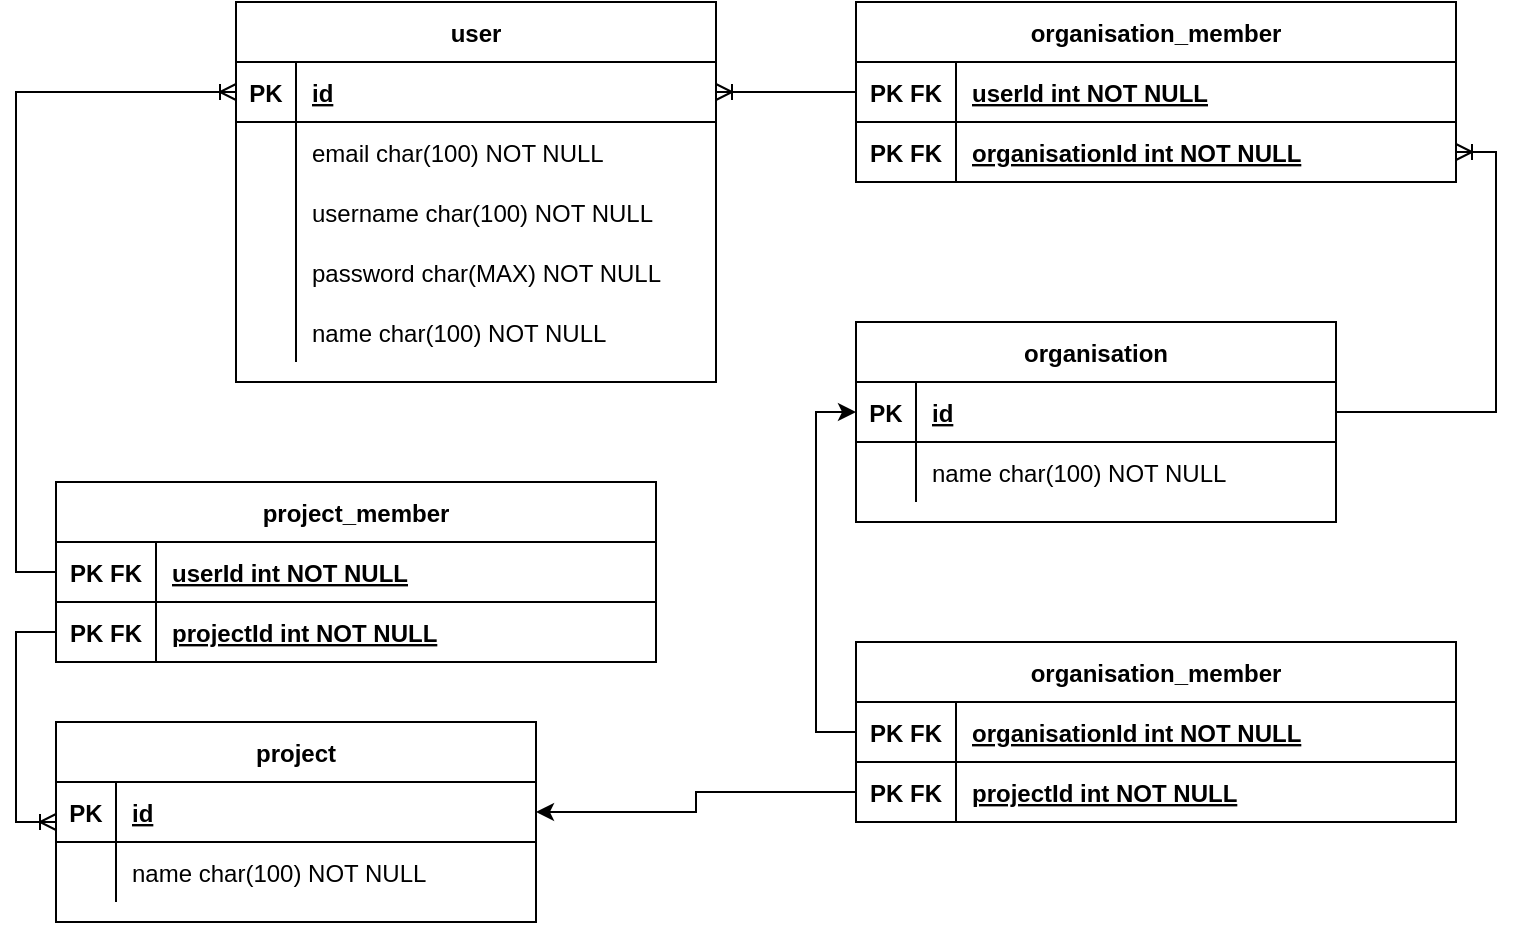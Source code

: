<mxfile version="14.2.7" type="onedrive"><diagram id="xgj4jZMz4dkBvyIzLgxQ" name="Page-1"><mxGraphModel dx="2021" dy="1155" grid="1" gridSize="10" guides="1" tooltips="1" connect="1" arrows="1" fold="1" page="1" pageScale="1" pageWidth="827" pageHeight="1169" math="0" shadow="0"><root><mxCell id="0"/><mxCell id="1" parent="0"/><mxCell id="4J1fDegy4bOCSST7onML-1" value="project" style="shape=table;startSize=30;container=1;collapsible=1;childLayout=tableLayout;fixedRows=1;rowLines=0;fontStyle=1;align=center;resizeLast=1;" parent="1" vertex="1"><mxGeometry x="40" y="400" width="240" height="100" as="geometry"/></mxCell><mxCell id="4J1fDegy4bOCSST7onML-2" value="" style="shape=partialRectangle;collapsible=0;dropTarget=0;pointerEvents=0;fillColor=none;top=0;left=0;bottom=1;right=0;points=[[0,0.5],[1,0.5]];portConstraint=eastwest;" parent="4J1fDegy4bOCSST7onML-1" vertex="1"><mxGeometry y="30" width="240" height="30" as="geometry"/></mxCell><mxCell id="4J1fDegy4bOCSST7onML-3" value="PK" style="shape=partialRectangle;connectable=0;fillColor=none;top=0;left=0;bottom=0;right=0;fontStyle=1;overflow=hidden;" parent="4J1fDegy4bOCSST7onML-2" vertex="1"><mxGeometry width="30" height="30" as="geometry"/></mxCell><mxCell id="4J1fDegy4bOCSST7onML-4" value="id" style="shape=partialRectangle;connectable=0;fillColor=none;top=0;left=0;bottom=0;right=0;align=left;spacingLeft=6;fontStyle=5;overflow=hidden;" parent="4J1fDegy4bOCSST7onML-2" vertex="1"><mxGeometry x="30" width="210" height="30" as="geometry"/></mxCell><mxCell id="4J1fDegy4bOCSST7onML-5" value="" style="shape=partialRectangle;collapsible=0;dropTarget=0;pointerEvents=0;fillColor=none;top=0;left=0;bottom=0;right=0;points=[[0,0.5],[1,0.5]];portConstraint=eastwest;" parent="4J1fDegy4bOCSST7onML-1" vertex="1"><mxGeometry y="60" width="240" height="30" as="geometry"/></mxCell><mxCell id="4J1fDegy4bOCSST7onML-6" value="" style="shape=partialRectangle;connectable=0;fillColor=none;top=0;left=0;bottom=0;right=0;editable=1;overflow=hidden;" parent="4J1fDegy4bOCSST7onML-5" vertex="1"><mxGeometry width="30" height="30" as="geometry"/></mxCell><mxCell id="4J1fDegy4bOCSST7onML-7" value="name char(100) NOT NULL" style="shape=partialRectangle;connectable=0;fillColor=none;top=0;left=0;bottom=0;right=0;align=left;spacingLeft=6;overflow=hidden;" parent="4J1fDegy4bOCSST7onML-5" vertex="1"><mxGeometry x="30" width="210" height="30" as="geometry"/></mxCell><mxCell id="zQQ0-Q1vPtA4NBPoMvPI-4" value="user" style="shape=table;startSize=30;container=1;collapsible=1;childLayout=tableLayout;fixedRows=1;rowLines=0;fontStyle=1;align=center;resizeLast=1;" parent="1" vertex="1"><mxGeometry x="130" y="40" width="240" height="190" as="geometry"/></mxCell><mxCell id="zQQ0-Q1vPtA4NBPoMvPI-5" value="" style="shape=partialRectangle;collapsible=0;dropTarget=0;pointerEvents=0;fillColor=none;top=0;left=0;bottom=1;right=0;points=[[0,0.5],[1,0.5]];portConstraint=eastwest;" parent="zQQ0-Q1vPtA4NBPoMvPI-4" vertex="1"><mxGeometry y="30" width="240" height="30" as="geometry"/></mxCell><mxCell id="zQQ0-Q1vPtA4NBPoMvPI-6" value="PK" style="shape=partialRectangle;connectable=0;fillColor=none;top=0;left=0;bottom=0;right=0;fontStyle=1;overflow=hidden;" parent="zQQ0-Q1vPtA4NBPoMvPI-5" vertex="1"><mxGeometry width="30" height="30" as="geometry"/></mxCell><mxCell id="zQQ0-Q1vPtA4NBPoMvPI-7" value="id" style="shape=partialRectangle;connectable=0;fillColor=none;top=0;left=0;bottom=0;right=0;align=left;spacingLeft=6;fontStyle=5;overflow=hidden;" parent="zQQ0-Q1vPtA4NBPoMvPI-5" vertex="1"><mxGeometry x="30" width="210" height="30" as="geometry"/></mxCell><mxCell id="zQQ0-Q1vPtA4NBPoMvPI-8" value="" style="shape=partialRectangle;collapsible=0;dropTarget=0;pointerEvents=0;fillColor=none;top=0;left=0;bottom=0;right=0;points=[[0,0.5],[1,0.5]];portConstraint=eastwest;" parent="zQQ0-Q1vPtA4NBPoMvPI-4" vertex="1"><mxGeometry y="60" width="240" height="30" as="geometry"/></mxCell><mxCell id="zQQ0-Q1vPtA4NBPoMvPI-9" value="" style="shape=partialRectangle;connectable=0;fillColor=none;top=0;left=0;bottom=0;right=0;editable=1;overflow=hidden;" parent="zQQ0-Q1vPtA4NBPoMvPI-8" vertex="1"><mxGeometry width="30" height="30" as="geometry"/></mxCell><mxCell id="zQQ0-Q1vPtA4NBPoMvPI-10" value="email char(100) NOT NULL" style="shape=partialRectangle;connectable=0;fillColor=none;top=0;left=0;bottom=0;right=0;align=left;spacingLeft=6;overflow=hidden;" parent="zQQ0-Q1vPtA4NBPoMvPI-8" vertex="1"><mxGeometry x="30" width="210" height="30" as="geometry"/></mxCell><mxCell id="zQQ0-Q1vPtA4NBPoMvPI-11" value="" style="shape=partialRectangle;collapsible=0;dropTarget=0;pointerEvents=0;fillColor=none;top=0;left=0;bottom=0;right=0;points=[[0,0.5],[1,0.5]];portConstraint=eastwest;" parent="zQQ0-Q1vPtA4NBPoMvPI-4" vertex="1"><mxGeometry y="90" width="240" height="30" as="geometry"/></mxCell><mxCell id="zQQ0-Q1vPtA4NBPoMvPI-12" value="" style="shape=partialRectangle;connectable=0;fillColor=none;top=0;left=0;bottom=0;right=0;editable=1;overflow=hidden;" parent="zQQ0-Q1vPtA4NBPoMvPI-11" vertex="1"><mxGeometry width="30" height="30" as="geometry"/></mxCell><mxCell id="zQQ0-Q1vPtA4NBPoMvPI-13" value="username char(100) NOT NULL" style="shape=partialRectangle;connectable=0;fillColor=none;top=0;left=0;bottom=0;right=0;align=left;spacingLeft=6;overflow=hidden;" parent="zQQ0-Q1vPtA4NBPoMvPI-11" vertex="1"><mxGeometry x="30" width="210" height="30" as="geometry"/></mxCell><mxCell id="zQQ0-Q1vPtA4NBPoMvPI-14" value="" style="shape=partialRectangle;collapsible=0;dropTarget=0;pointerEvents=0;fillColor=none;top=0;left=0;bottom=0;right=0;points=[[0,0.5],[1,0.5]];portConstraint=eastwest;" parent="zQQ0-Q1vPtA4NBPoMvPI-4" vertex="1"><mxGeometry y="120" width="240" height="30" as="geometry"/></mxCell><mxCell id="zQQ0-Q1vPtA4NBPoMvPI-15" value="" style="shape=partialRectangle;connectable=0;fillColor=none;top=0;left=0;bottom=0;right=0;editable=1;overflow=hidden;" parent="zQQ0-Q1vPtA4NBPoMvPI-14" vertex="1"><mxGeometry width="30" height="30" as="geometry"/></mxCell><mxCell id="zQQ0-Q1vPtA4NBPoMvPI-16" value="password char(MAX) NOT NULL" style="shape=partialRectangle;connectable=0;fillColor=none;top=0;left=0;bottom=0;right=0;align=left;spacingLeft=6;overflow=hidden;" parent="zQQ0-Q1vPtA4NBPoMvPI-14" vertex="1"><mxGeometry x="30" width="210" height="30" as="geometry"/></mxCell><mxCell id="zQQ0-Q1vPtA4NBPoMvPI-17" value="" style="shape=partialRectangle;collapsible=0;dropTarget=0;pointerEvents=0;fillColor=none;top=0;left=0;bottom=0;right=0;points=[[0,0.5],[1,0.5]];portConstraint=eastwest;" parent="zQQ0-Q1vPtA4NBPoMvPI-4" vertex="1"><mxGeometry y="150" width="240" height="30" as="geometry"/></mxCell><mxCell id="zQQ0-Q1vPtA4NBPoMvPI-18" value="" style="shape=partialRectangle;connectable=0;fillColor=none;top=0;left=0;bottom=0;right=0;editable=1;overflow=hidden;" parent="zQQ0-Q1vPtA4NBPoMvPI-17" vertex="1"><mxGeometry width="30" height="30" as="geometry"/></mxCell><mxCell id="zQQ0-Q1vPtA4NBPoMvPI-19" value="name char(100) NOT NULL" style="shape=partialRectangle;connectable=0;fillColor=none;top=0;left=0;bottom=0;right=0;align=left;spacingLeft=6;overflow=hidden;" parent="zQQ0-Q1vPtA4NBPoMvPI-17" vertex="1"><mxGeometry x="30" width="210" height="30" as="geometry"/></mxCell><mxCell id="zQQ0-Q1vPtA4NBPoMvPI-20" value="organisation" style="shape=table;startSize=30;container=1;collapsible=1;childLayout=tableLayout;fixedRows=1;rowLines=0;fontStyle=1;align=center;resizeLast=1;" parent="1" vertex="1"><mxGeometry x="440" y="200" width="240" height="100" as="geometry"/></mxCell><mxCell id="zQQ0-Q1vPtA4NBPoMvPI-21" value="" style="shape=partialRectangle;collapsible=0;dropTarget=0;pointerEvents=0;fillColor=none;top=0;left=0;bottom=1;right=0;points=[[0,0.5],[1,0.5]];portConstraint=eastwest;" parent="zQQ0-Q1vPtA4NBPoMvPI-20" vertex="1"><mxGeometry y="30" width="240" height="30" as="geometry"/></mxCell><mxCell id="zQQ0-Q1vPtA4NBPoMvPI-22" value="PK" style="shape=partialRectangle;connectable=0;fillColor=none;top=0;left=0;bottom=0;right=0;fontStyle=1;overflow=hidden;" parent="zQQ0-Q1vPtA4NBPoMvPI-21" vertex="1"><mxGeometry width="30" height="30" as="geometry"/></mxCell><mxCell id="zQQ0-Q1vPtA4NBPoMvPI-23" value="id" style="shape=partialRectangle;connectable=0;fillColor=none;top=0;left=0;bottom=0;right=0;align=left;spacingLeft=6;fontStyle=5;overflow=hidden;" parent="zQQ0-Q1vPtA4NBPoMvPI-21" vertex="1"><mxGeometry x="30" width="210" height="30" as="geometry"/></mxCell><mxCell id="zQQ0-Q1vPtA4NBPoMvPI-24" value="" style="shape=partialRectangle;collapsible=0;dropTarget=0;pointerEvents=0;fillColor=none;top=0;left=0;bottom=0;right=0;points=[[0,0.5],[1,0.5]];portConstraint=eastwest;" parent="zQQ0-Q1vPtA4NBPoMvPI-20" vertex="1"><mxGeometry y="60" width="240" height="30" as="geometry"/></mxCell><mxCell id="zQQ0-Q1vPtA4NBPoMvPI-25" value="" style="shape=partialRectangle;connectable=0;fillColor=none;top=0;left=0;bottom=0;right=0;editable=1;overflow=hidden;" parent="zQQ0-Q1vPtA4NBPoMvPI-24" vertex="1"><mxGeometry width="30" height="30" as="geometry"/></mxCell><mxCell id="zQQ0-Q1vPtA4NBPoMvPI-26" value="name char(100) NOT NULL" style="shape=partialRectangle;connectable=0;fillColor=none;top=0;left=0;bottom=0;right=0;align=left;spacingLeft=6;overflow=hidden;" parent="zQQ0-Q1vPtA4NBPoMvPI-24" vertex="1"><mxGeometry x="30" width="210" height="30" as="geometry"/></mxCell><mxCell id="zQQ0-Q1vPtA4NBPoMvPI-27" value="organisation_member" style="shape=table;startSize=30;container=1;collapsible=1;childLayout=tableLayout;fixedRows=1;rowLines=0;fontStyle=1;align=center;resizeLast=1;" parent="1" vertex="1"><mxGeometry x="440" y="40" width="300" height="90" as="geometry"><mxRectangle x="440" y="40" width="160" height="30" as="alternateBounds"/></mxGeometry></mxCell><mxCell id="zQQ0-Q1vPtA4NBPoMvPI-28" value="" style="shape=partialRectangle;collapsible=0;dropTarget=0;pointerEvents=0;fillColor=none;top=0;left=0;bottom=1;right=0;points=[[0,0.5],[1,0.5]];portConstraint=eastwest;" parent="zQQ0-Q1vPtA4NBPoMvPI-27" vertex="1"><mxGeometry y="30" width="300" height="30" as="geometry"/></mxCell><mxCell id="zQQ0-Q1vPtA4NBPoMvPI-29" value="PK FK" style="shape=partialRectangle;connectable=0;fillColor=none;top=0;left=0;bottom=0;right=0;fontStyle=1;overflow=hidden;" parent="zQQ0-Q1vPtA4NBPoMvPI-28" vertex="1"><mxGeometry width="50" height="30" as="geometry"/></mxCell><mxCell id="zQQ0-Q1vPtA4NBPoMvPI-30" value="userId int NOT NULL" style="shape=partialRectangle;connectable=0;fillColor=none;top=0;left=0;bottom=0;right=0;align=left;spacingLeft=6;fontStyle=5;overflow=hidden;" parent="zQQ0-Q1vPtA4NBPoMvPI-28" vertex="1"><mxGeometry x="50" width="250" height="30" as="geometry"/></mxCell><mxCell id="zQQ0-Q1vPtA4NBPoMvPI-34" value="" style="shape=partialRectangle;collapsible=0;dropTarget=0;pointerEvents=0;fillColor=none;top=0;left=0;bottom=1;right=0;points=[[0,0.5],[1,0.5]];portConstraint=eastwest;" parent="zQQ0-Q1vPtA4NBPoMvPI-27" vertex="1"><mxGeometry y="60" width="300" height="30" as="geometry"/></mxCell><mxCell id="zQQ0-Q1vPtA4NBPoMvPI-35" value="PK FK" style="shape=partialRectangle;connectable=0;fillColor=none;top=0;left=0;bottom=0;right=0;fontStyle=1;overflow=hidden;" parent="zQQ0-Q1vPtA4NBPoMvPI-34" vertex="1"><mxGeometry width="50" height="30" as="geometry"/></mxCell><mxCell id="zQQ0-Q1vPtA4NBPoMvPI-36" value="organisationId int NOT NULL" style="shape=partialRectangle;connectable=0;fillColor=none;top=0;left=0;bottom=0;right=0;align=left;spacingLeft=6;fontStyle=5;overflow=hidden;" parent="zQQ0-Q1vPtA4NBPoMvPI-34" vertex="1"><mxGeometry x="50" width="250" height="30" as="geometry"/></mxCell><mxCell id="zQQ0-Q1vPtA4NBPoMvPI-40" style="edgeStyle=orthogonalEdgeStyle;rounded=0;orthogonalLoop=1;jettySize=auto;html=1;exitX=1;exitY=0.5;exitDx=0;exitDy=0;entryX=1;entryY=0.5;entryDx=0;entryDy=0;endArrow=ERoneToMany;endFill=0;" parent="1" source="zQQ0-Q1vPtA4NBPoMvPI-21" target="zQQ0-Q1vPtA4NBPoMvPI-34" edge="1"><mxGeometry relative="1" as="geometry"/></mxCell><mxCell id="zQQ0-Q1vPtA4NBPoMvPI-41" style="edgeStyle=orthogonalEdgeStyle;rounded=0;orthogonalLoop=1;jettySize=auto;html=1;exitX=0;exitY=0.5;exitDx=0;exitDy=0;entryX=1;entryY=0.5;entryDx=0;entryDy=0;endArrow=ERoneToMany;endFill=0;" parent="1" source="zQQ0-Q1vPtA4NBPoMvPI-28" target="zQQ0-Q1vPtA4NBPoMvPI-5" edge="1"><mxGeometry relative="1" as="geometry"/></mxCell><mxCell id="zQQ0-Q1vPtA4NBPoMvPI-49" value="project_member" style="shape=table;startSize=30;container=1;collapsible=1;childLayout=tableLayout;fixedRows=1;rowLines=0;fontStyle=1;align=center;resizeLast=1;" parent="1" vertex="1"><mxGeometry x="40" y="280" width="300" height="90" as="geometry"/></mxCell><mxCell id="zQQ0-Q1vPtA4NBPoMvPI-50" value="" style="shape=partialRectangle;collapsible=0;dropTarget=0;pointerEvents=0;fillColor=none;top=0;left=0;bottom=1;right=0;points=[[0,0.5],[1,0.5]];portConstraint=eastwest;" parent="zQQ0-Q1vPtA4NBPoMvPI-49" vertex="1"><mxGeometry y="30" width="300" height="30" as="geometry"/></mxCell><mxCell id="zQQ0-Q1vPtA4NBPoMvPI-51" value="PK FK" style="shape=partialRectangle;connectable=0;fillColor=none;top=0;left=0;bottom=0;right=0;fontStyle=1;overflow=hidden;" parent="zQQ0-Q1vPtA4NBPoMvPI-50" vertex="1"><mxGeometry width="50" height="30" as="geometry"/></mxCell><mxCell id="zQQ0-Q1vPtA4NBPoMvPI-52" value="userId int NOT NULL" style="shape=partialRectangle;connectable=0;fillColor=none;top=0;left=0;bottom=0;right=0;align=left;spacingLeft=6;fontStyle=5;overflow=hidden;" parent="zQQ0-Q1vPtA4NBPoMvPI-50" vertex="1"><mxGeometry x="50" width="250" height="30" as="geometry"/></mxCell><mxCell id="zQQ0-Q1vPtA4NBPoMvPI-53" value="" style="shape=partialRectangle;collapsible=0;dropTarget=0;pointerEvents=0;fillColor=none;top=0;left=0;bottom=1;right=0;points=[[0,0.5],[1,0.5]];portConstraint=eastwest;" parent="zQQ0-Q1vPtA4NBPoMvPI-49" vertex="1"><mxGeometry y="60" width="300" height="30" as="geometry"/></mxCell><mxCell id="zQQ0-Q1vPtA4NBPoMvPI-54" value="PK FK" style="shape=partialRectangle;connectable=0;fillColor=none;top=0;left=0;bottom=0;right=0;fontStyle=1;overflow=hidden;" parent="zQQ0-Q1vPtA4NBPoMvPI-53" vertex="1"><mxGeometry width="50" height="30" as="geometry"/></mxCell><mxCell id="zQQ0-Q1vPtA4NBPoMvPI-55" value="projectId int NOT NULL" style="shape=partialRectangle;connectable=0;fillColor=none;top=0;left=0;bottom=0;right=0;align=left;spacingLeft=6;fontStyle=5;overflow=hidden;" parent="zQQ0-Q1vPtA4NBPoMvPI-53" vertex="1"><mxGeometry x="50" width="250" height="30" as="geometry"/></mxCell><mxCell id="zQQ0-Q1vPtA4NBPoMvPI-57" style="edgeStyle=orthogonalEdgeStyle;rounded=0;orthogonalLoop=1;jettySize=auto;html=1;exitX=0;exitY=0.5;exitDx=0;exitDy=0;entryX=0;entryY=0.5;entryDx=0;entryDy=0;endArrow=ERoneToMany;endFill=0;" parent="1" source="zQQ0-Q1vPtA4NBPoMvPI-50" target="zQQ0-Q1vPtA4NBPoMvPI-5" edge="1"><mxGeometry relative="1" as="geometry"/></mxCell><mxCell id="zQQ0-Q1vPtA4NBPoMvPI-58" style="edgeStyle=orthogonalEdgeStyle;rounded=0;orthogonalLoop=1;jettySize=auto;html=1;exitX=0;exitY=0.5;exitDx=0;exitDy=0;entryX=0;entryY=0.5;entryDx=0;entryDy=0;endArrow=ERoneToMany;endFill=0;" parent="1" source="zQQ0-Q1vPtA4NBPoMvPI-53" target="4J1fDegy4bOCSST7onML-1" edge="1"><mxGeometry relative="1" as="geometry"/></mxCell><mxCell id="T1zHcLkbTY1tNNK5oRYv-1" value="organisation_member" style="shape=table;startSize=30;container=1;collapsible=1;childLayout=tableLayout;fixedRows=1;rowLines=0;fontStyle=1;align=center;resizeLast=1;" parent="1" vertex="1"><mxGeometry x="440" y="360" width="300" height="90" as="geometry"><mxRectangle x="440" y="40" width="160" height="30" as="alternateBounds"/></mxGeometry></mxCell><mxCell id="T1zHcLkbTY1tNNK5oRYv-5" value="" style="shape=partialRectangle;collapsible=0;dropTarget=0;pointerEvents=0;fillColor=none;top=0;left=0;bottom=1;right=0;points=[[0,0.5],[1,0.5]];portConstraint=eastwest;" parent="T1zHcLkbTY1tNNK5oRYv-1" vertex="1"><mxGeometry y="30" width="300" height="30" as="geometry"/></mxCell><mxCell id="T1zHcLkbTY1tNNK5oRYv-6" value="PK FK" style="shape=partialRectangle;connectable=0;fillColor=none;top=0;left=0;bottom=0;right=0;fontStyle=1;overflow=hidden;" parent="T1zHcLkbTY1tNNK5oRYv-5" vertex="1"><mxGeometry width="50" height="30" as="geometry"/></mxCell><mxCell id="T1zHcLkbTY1tNNK5oRYv-7" value="organisationId int NOT NULL" style="shape=partialRectangle;connectable=0;fillColor=none;top=0;left=0;bottom=0;right=0;align=left;spacingLeft=6;fontStyle=5;overflow=hidden;" parent="T1zHcLkbTY1tNNK5oRYv-5" vertex="1"><mxGeometry x="50" width="250" height="30" as="geometry"/></mxCell><mxCell id="T1zHcLkbTY1tNNK5oRYv-2" value="" style="shape=partialRectangle;collapsible=0;dropTarget=0;pointerEvents=0;fillColor=none;top=0;left=0;bottom=1;right=0;points=[[0,0.5],[1,0.5]];portConstraint=eastwest;" parent="T1zHcLkbTY1tNNK5oRYv-1" vertex="1"><mxGeometry y="60" width="300" height="30" as="geometry"/></mxCell><mxCell id="T1zHcLkbTY1tNNK5oRYv-3" value="PK FK" style="shape=partialRectangle;connectable=0;fillColor=none;top=0;left=0;bottom=0;right=0;fontStyle=1;overflow=hidden;" parent="T1zHcLkbTY1tNNK5oRYv-2" vertex="1"><mxGeometry width="50" height="30" as="geometry"/></mxCell><mxCell id="T1zHcLkbTY1tNNK5oRYv-4" value="projectId int NOT NULL" style="shape=partialRectangle;connectable=0;fillColor=none;top=0;left=0;bottom=0;right=0;align=left;spacingLeft=6;fontStyle=5;overflow=hidden;" parent="T1zHcLkbTY1tNNK5oRYv-2" vertex="1"><mxGeometry x="50" width="250" height="30" as="geometry"/></mxCell><mxCell id="T1zHcLkbTY1tNNK5oRYv-8" style="edgeStyle=orthogonalEdgeStyle;rounded=0;orthogonalLoop=1;jettySize=auto;html=1;exitX=0;exitY=0.5;exitDx=0;exitDy=0;entryX=1;entryY=0.5;entryDx=0;entryDy=0;" parent="1" source="T1zHcLkbTY1tNNK5oRYv-2" target="4J1fDegy4bOCSST7onML-2" edge="1"><mxGeometry relative="1" as="geometry"/></mxCell><mxCell id="T1zHcLkbTY1tNNK5oRYv-9" style="edgeStyle=orthogonalEdgeStyle;rounded=0;orthogonalLoop=1;jettySize=auto;html=1;entryX=0;entryY=0.5;entryDx=0;entryDy=0;" parent="1" source="T1zHcLkbTY1tNNK5oRYv-5" target="zQQ0-Q1vPtA4NBPoMvPI-21" edge="1"><mxGeometry relative="1" as="geometry"/></mxCell></root></mxGraphModel></diagram></mxfile>